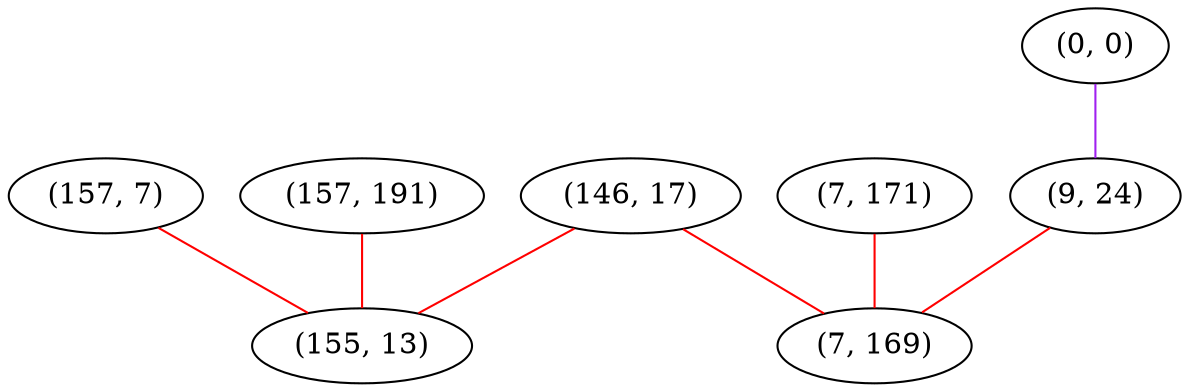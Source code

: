 graph "" {
"(157, 7)";
"(157, 191)";
"(146, 17)";
"(155, 13)";
"(0, 0)";
"(7, 171)";
"(9, 24)";
"(7, 169)";
"(157, 7)" -- "(155, 13)"  [color=red, key=0, weight=1];
"(157, 191)" -- "(155, 13)"  [color=red, key=0, weight=1];
"(146, 17)" -- "(155, 13)"  [color=red, key=0, weight=1];
"(146, 17)" -- "(7, 169)"  [color=red, key=0, weight=1];
"(0, 0)" -- "(9, 24)"  [color=purple, key=0, weight=4];
"(7, 171)" -- "(7, 169)"  [color=red, key=0, weight=1];
"(9, 24)" -- "(7, 169)"  [color=red, key=0, weight=1];
}
